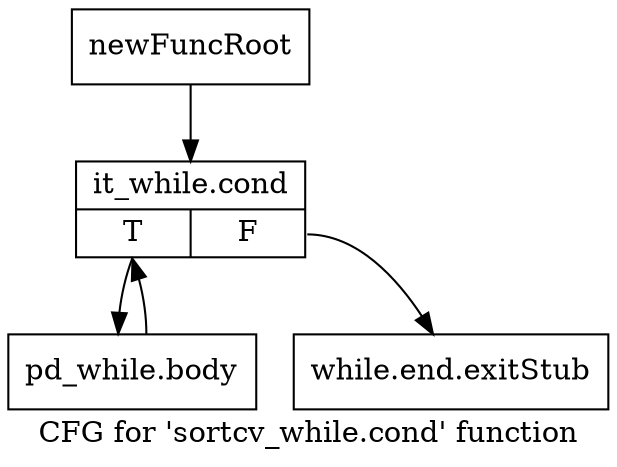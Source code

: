 digraph "CFG for 'sortcv_while.cond' function" {
	label="CFG for 'sortcv_while.cond' function";

	Node0x50c0eb0 [shape=record,label="{newFuncRoot}"];
	Node0x50c0eb0 -> Node0x50c0f50;
	Node0x50c0f00 [shape=record,label="{while.end.exitStub}"];
	Node0x50c0f50 [shape=record,label="{it_while.cond|{<s0>T|<s1>F}}"];
	Node0x50c0f50:s0 -> Node0x50c0fa0;
	Node0x50c0f50:s1 -> Node0x50c0f00;
	Node0x50c0fa0 [shape=record,label="{pd_while.body}"];
	Node0x50c0fa0 -> Node0x50c0f50;
}
